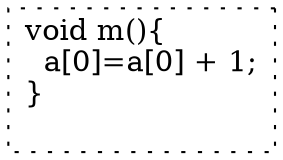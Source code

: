 digraph "Test_keep_data.m#" {
0 [label="void m(){\l  a[0]=a[0] + 1;\l}\l\l" shape=box style=dotted]
}